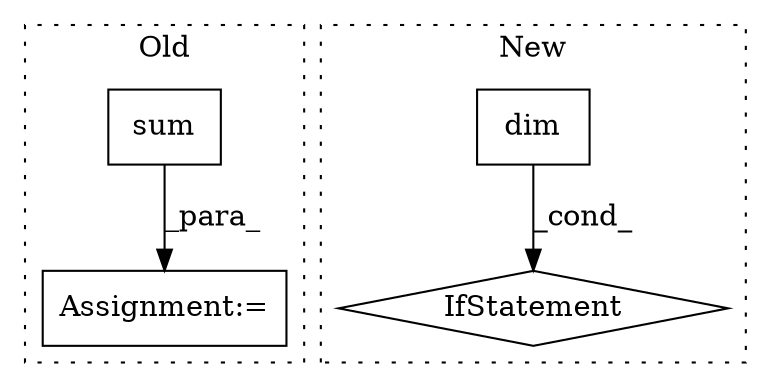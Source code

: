 digraph G {
subgraph cluster0 {
1 [label="sum" a="32" s="431,436" l="4,1" shape="box"];
4 [label="Assignment:=" a="7" s="406" l="1" shape="box"];
label = "Old";
style="dotted";
}
subgraph cluster1 {
2 [label="dim" a="32" s="885" l="5" shape="box"];
3 [label="IfStatement" a="25" s="896" l="3" shape="diamond"];
label = "New";
style="dotted";
}
1 -> 4 [label="_para_"];
2 -> 3 [label="_cond_"];
}
